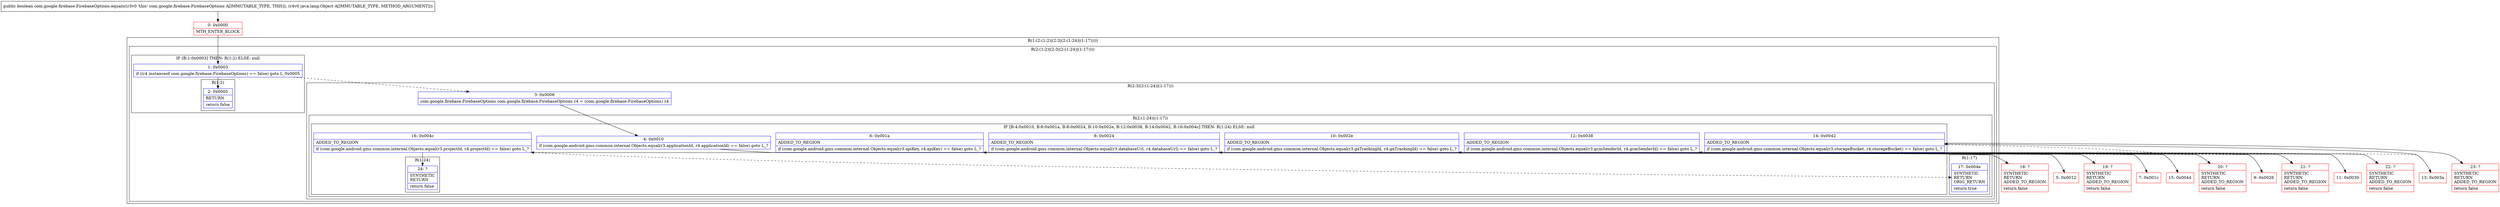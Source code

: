 digraph "CFG forcom.google.firebase.FirebaseOptions.equals(Ljava\/lang\/Object;)Z" {
subgraph cluster_Region_814244656 {
label = "R(1:(2:(1:2)|(2:3|(2:(1:24)|(1:17)))))";
node [shape=record,color=blue];
subgraph cluster_Region_1818278358 {
label = "R(2:(1:2)|(2:3|(2:(1:24)|(1:17))))";
node [shape=record,color=blue];
subgraph cluster_IfRegion_510590306 {
label = "IF [B:1:0x0003] THEN: R(1:2) ELSE: null";
node [shape=record,color=blue];
Node_1 [shape=record,label="{1\:\ 0x0003|if ((r4 instanceof com.google.firebase.FirebaseOptions) == false) goto L_0x0005\l}"];
subgraph cluster_Region_1294779147 {
label = "R(1:2)";
node [shape=record,color=blue];
Node_2 [shape=record,label="{2\:\ 0x0005|RETURN\l|return false\l}"];
}
}
subgraph cluster_Region_1078540095 {
label = "R(2:3|(2:(1:24)|(1:17)))";
node [shape=record,color=blue];
Node_3 [shape=record,label="{3\:\ 0x0006|com.google.firebase.FirebaseOptions com.google.firebase.FirebaseOptions r4 = (com.google.firebase.FirebaseOptions) r4\l}"];
subgraph cluster_Region_1053735037 {
label = "R(2:(1:24)|(1:17))";
node [shape=record,color=blue];
subgraph cluster_IfRegion_1370727811 {
label = "IF [B:4:0x0010, B:6:0x001a, B:8:0x0024, B:10:0x002e, B:12:0x0038, B:14:0x0042, B:16:0x004c] THEN: R(1:24) ELSE: null";
node [shape=record,color=blue];
Node_4 [shape=record,label="{4\:\ 0x0010|if (com.google.android.gms.common.internal.Objects.equal(r3.applicationId, r4.applicationId) == false) goto L_?\l}"];
Node_6 [shape=record,label="{6\:\ 0x001a|ADDED_TO_REGION\l|if (com.google.android.gms.common.internal.Objects.equal(r3.apiKey, r4.apiKey) == false) goto L_?\l}"];
Node_8 [shape=record,label="{8\:\ 0x0024|ADDED_TO_REGION\l|if (com.google.android.gms.common.internal.Objects.equal(r3.databaseUrl, r4.databaseUrl) == false) goto L_?\l}"];
Node_10 [shape=record,label="{10\:\ 0x002e|ADDED_TO_REGION\l|if (com.google.android.gms.common.internal.Objects.equal(r3.gaTrackingId, r4.gaTrackingId) == false) goto L_?\l}"];
Node_12 [shape=record,label="{12\:\ 0x0038|ADDED_TO_REGION\l|if (com.google.android.gms.common.internal.Objects.equal(r3.gcmSenderId, r4.gcmSenderId) == false) goto L_?\l}"];
Node_14 [shape=record,label="{14\:\ 0x0042|ADDED_TO_REGION\l|if (com.google.android.gms.common.internal.Objects.equal(r3.storageBucket, r4.storageBucket) == false) goto L_?\l}"];
Node_16 [shape=record,label="{16\:\ 0x004c|ADDED_TO_REGION\l|if (com.google.android.gms.common.internal.Objects.equal(r3.projectId, r4.projectId) == false) goto L_?\l}"];
subgraph cluster_Region_1460213883 {
label = "R(1:24)";
node [shape=record,color=blue];
Node_24 [shape=record,label="{24\:\ ?|SYNTHETIC\lRETURN\l|return false\l}"];
}
}
subgraph cluster_Region_1055226389 {
label = "R(1:17)";
node [shape=record,color=blue];
Node_17 [shape=record,label="{17\:\ 0x004e|SYNTHETIC\lRETURN\lORIG_RETURN\l|return true\l}"];
}
}
}
}
}
Node_0 [shape=record,color=red,label="{0\:\ 0x0000|MTH_ENTER_BLOCK\l}"];
Node_5 [shape=record,color=red,label="{5\:\ 0x0012}"];
Node_7 [shape=record,color=red,label="{7\:\ 0x001c}"];
Node_9 [shape=record,color=red,label="{9\:\ 0x0026}"];
Node_11 [shape=record,color=red,label="{11\:\ 0x0030}"];
Node_13 [shape=record,color=red,label="{13\:\ 0x003a}"];
Node_15 [shape=record,color=red,label="{15\:\ 0x0044}"];
Node_18 [shape=record,color=red,label="{18\:\ ?|SYNTHETIC\lRETURN\lADDED_TO_REGION\l|return false\l}"];
Node_19 [shape=record,color=red,label="{19\:\ ?|SYNTHETIC\lRETURN\lADDED_TO_REGION\l|return false\l}"];
Node_20 [shape=record,color=red,label="{20\:\ ?|SYNTHETIC\lRETURN\lADDED_TO_REGION\l|return false\l}"];
Node_21 [shape=record,color=red,label="{21\:\ ?|SYNTHETIC\lRETURN\lADDED_TO_REGION\l|return false\l}"];
Node_22 [shape=record,color=red,label="{22\:\ ?|SYNTHETIC\lRETURN\lADDED_TO_REGION\l|return false\l}"];
Node_23 [shape=record,color=red,label="{23\:\ ?|SYNTHETIC\lRETURN\lADDED_TO_REGION\l|return false\l}"];
MethodNode[shape=record,label="{public boolean com.google.firebase.FirebaseOptions.equals((r3v0 'this' com.google.firebase.FirebaseOptions A[IMMUTABLE_TYPE, THIS]), (r4v0 java.lang.Object A[IMMUTABLE_TYPE, METHOD_ARGUMENT])) }"];
MethodNode -> Node_0;
Node_1 -> Node_2;
Node_1 -> Node_3[style=dashed];
Node_3 -> Node_4;
Node_4 -> Node_5[style=dashed];
Node_4 -> Node_18;
Node_6 -> Node_7[style=dashed];
Node_6 -> Node_19;
Node_8 -> Node_9[style=dashed];
Node_8 -> Node_20;
Node_10 -> Node_11[style=dashed];
Node_10 -> Node_21;
Node_12 -> Node_13[style=dashed];
Node_12 -> Node_22;
Node_14 -> Node_15[style=dashed];
Node_14 -> Node_23;
Node_16 -> Node_17[style=dashed];
Node_16 -> Node_24;
Node_0 -> Node_1;
Node_5 -> Node_6;
Node_7 -> Node_8;
Node_9 -> Node_10;
Node_11 -> Node_12;
Node_13 -> Node_14;
Node_15 -> Node_16;
}

